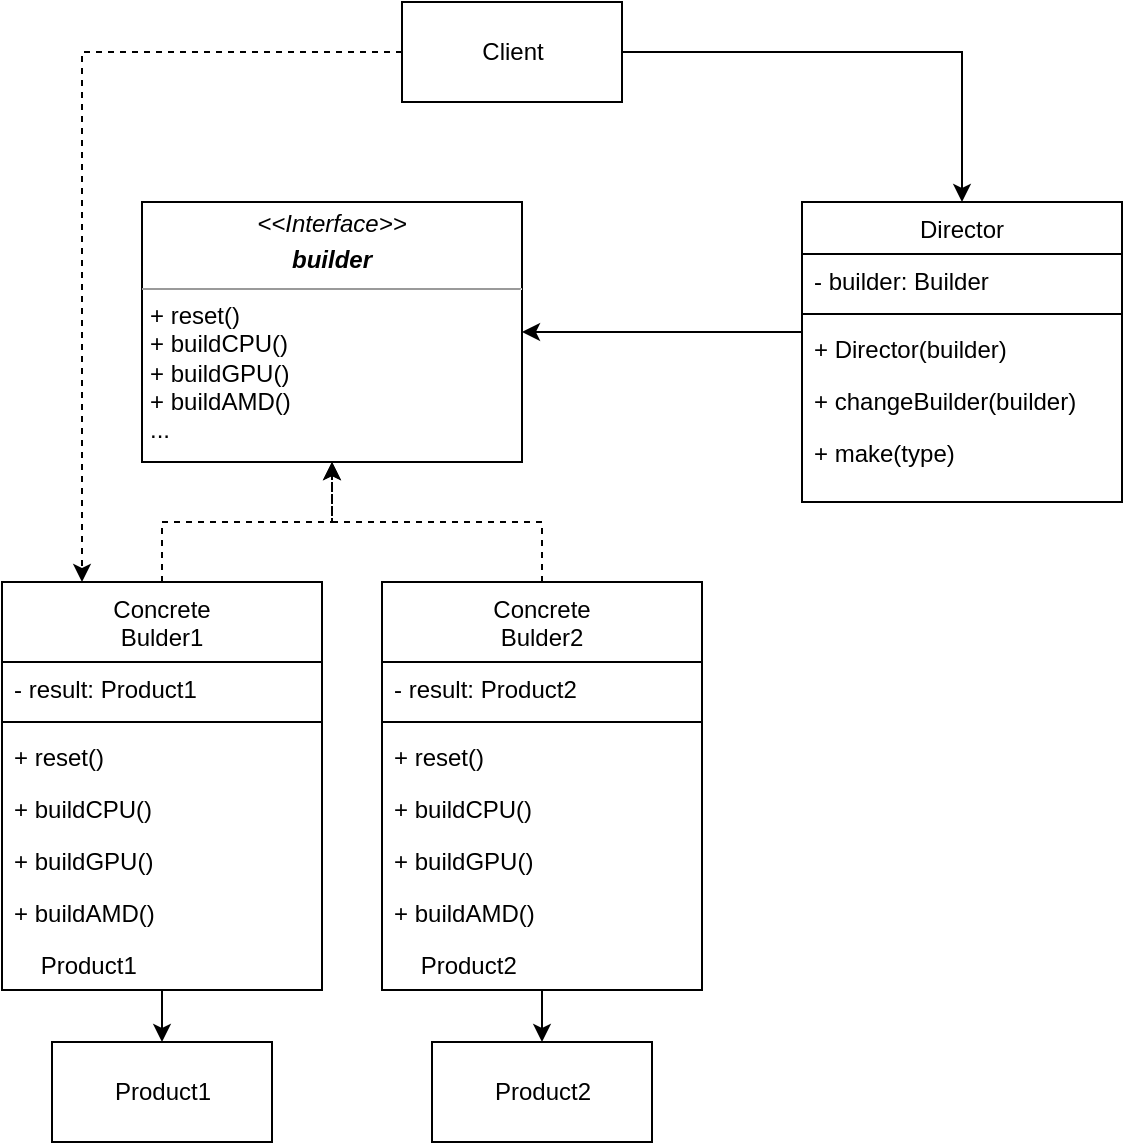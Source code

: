 <mxfile version="20.6.0" type="device"><diagram id="C5RBs43oDa-KdzZeNtuy" name="Page-1"><mxGraphModel dx="666" dy="569" grid="1" gridSize="10" guides="1" tooltips="1" connect="1" arrows="1" fold="1" page="1" pageScale="1" pageWidth="827" pageHeight="1169" math="0" shadow="0"><root><mxCell id="WIyWlLk6GJQsqaUBKTNV-0"/><mxCell id="WIyWlLk6GJQsqaUBKTNV-1" parent="WIyWlLk6GJQsqaUBKTNV-0"/><mxCell id="BwJT-u3WlMoLHSf2csW9-8" style="edgeStyle=orthogonalEdgeStyle;rounded=0;orthogonalLoop=1;jettySize=auto;html=1;entryX=0.5;entryY=0;entryDx=0;entryDy=0;" edge="1" parent="WIyWlLk6GJQsqaUBKTNV-1" source="zkfFHV4jXpPFQw0GAbJ--6" target="BwJT-u3WlMoLHSf2csW9-7"><mxGeometry relative="1" as="geometry"/></mxCell><mxCell id="BwJT-u3WlMoLHSf2csW9-19" style="edgeStyle=orthogonalEdgeStyle;rounded=0;orthogonalLoop=1;jettySize=auto;html=1;entryX=0.5;entryY=1;entryDx=0;entryDy=0;dashed=1;" edge="1" parent="WIyWlLk6GJQsqaUBKTNV-1" source="zkfFHV4jXpPFQw0GAbJ--6" target="BwJT-u3WlMoLHSf2csW9-2"><mxGeometry relative="1" as="geometry"/></mxCell><mxCell id="zkfFHV4jXpPFQw0GAbJ--6" value="Concrete&#10;Bulder1" style="swimlane;fontStyle=0;align=center;verticalAlign=top;childLayout=stackLayout;horizontal=1;startSize=40;horizontalStack=0;resizeParent=1;resizeLast=0;collapsible=1;marginBottom=0;rounded=0;shadow=0;strokeWidth=1;" parent="WIyWlLk6GJQsqaUBKTNV-1" vertex="1"><mxGeometry x="120" y="320" width="160" height="204" as="geometry"><mxRectangle x="130" y="380" width="160" height="26" as="alternateBounds"/></mxGeometry></mxCell><mxCell id="zkfFHV4jXpPFQw0GAbJ--7" value="- result: Product1" style="text;align=left;verticalAlign=top;spacingLeft=4;spacingRight=4;overflow=hidden;rotatable=0;points=[[0,0.5],[1,0.5]];portConstraint=eastwest;" parent="zkfFHV4jXpPFQw0GAbJ--6" vertex="1"><mxGeometry y="40" width="160" height="26" as="geometry"/></mxCell><mxCell id="zkfFHV4jXpPFQw0GAbJ--9" value="" style="line;html=1;strokeWidth=1;align=left;verticalAlign=middle;spacingTop=-1;spacingLeft=3;spacingRight=3;rotatable=0;labelPosition=right;points=[];portConstraint=eastwest;" parent="zkfFHV4jXpPFQw0GAbJ--6" vertex="1"><mxGeometry y="66" width="160" height="8" as="geometry"/></mxCell><mxCell id="zkfFHV4jXpPFQw0GAbJ--10" value="+ reset()" style="text;align=left;verticalAlign=top;spacingLeft=4;spacingRight=4;overflow=hidden;rotatable=0;points=[[0,0.5],[1,0.5]];portConstraint=eastwest;fontStyle=0" parent="zkfFHV4jXpPFQw0GAbJ--6" vertex="1"><mxGeometry y="74" width="160" height="26" as="geometry"/></mxCell><mxCell id="zkfFHV4jXpPFQw0GAbJ--11" value="+ buildCPU()" style="text;align=left;verticalAlign=top;spacingLeft=4;spacingRight=4;overflow=hidden;rotatable=0;points=[[0,0.5],[1,0.5]];portConstraint=eastwest;" parent="zkfFHV4jXpPFQw0GAbJ--6" vertex="1"><mxGeometry y="100" width="160" height="26" as="geometry"/></mxCell><mxCell id="BwJT-u3WlMoLHSf2csW9-4" value="+ buildGPU()" style="text;align=left;verticalAlign=top;spacingLeft=4;spacingRight=4;overflow=hidden;rotatable=0;points=[[0,0.5],[1,0.5]];portConstraint=eastwest;" vertex="1" parent="zkfFHV4jXpPFQw0GAbJ--6"><mxGeometry y="126" width="160" height="26" as="geometry"/></mxCell><mxCell id="BwJT-u3WlMoLHSf2csW9-5" value="+ buildAMD()" style="text;align=left;verticalAlign=top;spacingLeft=4;spacingRight=4;overflow=hidden;rotatable=0;points=[[0,0.5],[1,0.5]];portConstraint=eastwest;" vertex="1" parent="zkfFHV4jXpPFQw0GAbJ--6"><mxGeometry y="152" width="160" height="26" as="geometry"/></mxCell><mxCell id="BwJT-u3WlMoLHSf2csW9-6" value="    Product1" style="text;align=left;verticalAlign=top;spacingLeft=4;spacingRight=4;overflow=hidden;rotatable=0;points=[[0,0.5],[1,0.5]];portConstraint=eastwest;" vertex="1" parent="zkfFHV4jXpPFQw0GAbJ--6"><mxGeometry y="178" width="160" height="26" as="geometry"/></mxCell><mxCell id="zkfFHV4jXpPFQw0GAbJ--17" value="Director" style="swimlane;fontStyle=0;align=center;verticalAlign=top;childLayout=stackLayout;horizontal=1;startSize=26;horizontalStack=0;resizeParent=1;resizeLast=0;collapsible=1;marginBottom=0;rounded=0;shadow=0;strokeWidth=1;" parent="WIyWlLk6GJQsqaUBKTNV-1" vertex="1"><mxGeometry x="520" y="130" width="160" height="150" as="geometry"><mxRectangle x="550" y="140" width="160" height="26" as="alternateBounds"/></mxGeometry></mxCell><mxCell id="zkfFHV4jXpPFQw0GAbJ--18" value="- builder: Builder" style="text;align=left;verticalAlign=top;spacingLeft=4;spacingRight=4;overflow=hidden;rotatable=0;points=[[0,0.5],[1,0.5]];portConstraint=eastwest;" parent="zkfFHV4jXpPFQw0GAbJ--17" vertex="1"><mxGeometry y="26" width="160" height="26" as="geometry"/></mxCell><mxCell id="zkfFHV4jXpPFQw0GAbJ--23" value="" style="line;html=1;strokeWidth=1;align=left;verticalAlign=middle;spacingTop=-1;spacingLeft=3;spacingRight=3;rotatable=0;labelPosition=right;points=[];portConstraint=eastwest;" parent="zkfFHV4jXpPFQw0GAbJ--17" vertex="1"><mxGeometry y="52" width="160" height="8" as="geometry"/></mxCell><mxCell id="zkfFHV4jXpPFQw0GAbJ--24" value="+ Director(builder)" style="text;align=left;verticalAlign=top;spacingLeft=4;spacingRight=4;overflow=hidden;rotatable=0;points=[[0,0.5],[1,0.5]];portConstraint=eastwest;" parent="zkfFHV4jXpPFQw0GAbJ--17" vertex="1"><mxGeometry y="60" width="160" height="26" as="geometry"/></mxCell><mxCell id="zkfFHV4jXpPFQw0GAbJ--25" value="+ changeBuilder(builder)" style="text;align=left;verticalAlign=top;spacingLeft=4;spacingRight=4;overflow=hidden;rotatable=0;points=[[0,0.5],[1,0.5]];portConstraint=eastwest;" parent="zkfFHV4jXpPFQw0GAbJ--17" vertex="1"><mxGeometry y="86" width="160" height="26" as="geometry"/></mxCell><mxCell id="BwJT-u3WlMoLHSf2csW9-0" value="+ make(type)" style="text;align=left;verticalAlign=top;spacingLeft=4;spacingRight=4;overflow=hidden;rotatable=0;points=[[0,0.5],[1,0.5]];portConstraint=eastwest;" vertex="1" parent="zkfFHV4jXpPFQw0GAbJ--17"><mxGeometry y="112" width="160" height="26" as="geometry"/></mxCell><mxCell id="BwJT-u3WlMoLHSf2csW9-2" value="&lt;p style=&quot;margin:0px;margin-top:4px;text-align:center;&quot;&gt;&lt;i&gt;&amp;lt;&amp;lt;Interface&amp;gt;&amp;gt;&lt;/i&gt;&lt;/p&gt;&lt;p style=&quot;margin:0px;margin-top:4px;text-align:center;&quot;&gt;&lt;i&gt;&lt;b&gt;builder&lt;/b&gt;&lt;/i&gt;&lt;/p&gt;&lt;hr size=&quot;1&quot;&gt;&lt;p style=&quot;margin:0px;margin-left:4px;&quot;&gt;+ reset()&lt;/p&gt;&lt;p style=&quot;margin:0px;margin-left:4px;&quot;&gt;+ buildCPU()&lt;/p&gt;&lt;p style=&quot;margin:0px;margin-left:4px;&quot;&gt;+ buildGPU()&lt;br&gt;&lt;/p&gt;&lt;p style=&quot;margin:0px;margin-left:4px;&quot;&gt;+ buildAMD()&lt;br&gt;&lt;/p&gt;&lt;p style=&quot;margin:0px;margin-left:4px;&quot;&gt;...&lt;/p&gt;" style="verticalAlign=top;align=left;overflow=fill;fontSize=12;fontFamily=Helvetica;html=1;" vertex="1" parent="WIyWlLk6GJQsqaUBKTNV-1"><mxGeometry x="190" y="130" width="190" height="130" as="geometry"/></mxCell><mxCell id="BwJT-u3WlMoLHSf2csW9-3" style="edgeStyle=orthogonalEdgeStyle;rounded=0;orthogonalLoop=1;jettySize=auto;html=1;entryX=1;entryY=0.5;entryDx=0;entryDy=0;" edge="1" parent="WIyWlLk6GJQsqaUBKTNV-1" source="zkfFHV4jXpPFQw0GAbJ--24" target="BwJT-u3WlMoLHSf2csW9-2"><mxGeometry relative="1" as="geometry"><Array as="points"><mxPoint x="480" y="195"/><mxPoint x="480" y="195"/></Array></mxGeometry></mxCell><mxCell id="BwJT-u3WlMoLHSf2csW9-7" value="Product1" style="html=1;" vertex="1" parent="WIyWlLk6GJQsqaUBKTNV-1"><mxGeometry x="145" y="550" width="110" height="50" as="geometry"/></mxCell><mxCell id="BwJT-u3WlMoLHSf2csW9-9" style="edgeStyle=orthogonalEdgeStyle;rounded=0;orthogonalLoop=1;jettySize=auto;html=1;entryX=0.5;entryY=0;entryDx=0;entryDy=0;" edge="1" parent="WIyWlLk6GJQsqaUBKTNV-1" source="BwJT-u3WlMoLHSf2csW9-10" target="BwJT-u3WlMoLHSf2csW9-18"><mxGeometry relative="1" as="geometry"/></mxCell><mxCell id="BwJT-u3WlMoLHSf2csW9-20" style="edgeStyle=orthogonalEdgeStyle;rounded=0;orthogonalLoop=1;jettySize=auto;html=1;dashed=1;" edge="1" parent="WIyWlLk6GJQsqaUBKTNV-1" source="BwJT-u3WlMoLHSf2csW9-10" target="BwJT-u3WlMoLHSf2csW9-2"><mxGeometry relative="1" as="geometry"/></mxCell><mxCell id="BwJT-u3WlMoLHSf2csW9-10" value="Concrete&#10;Bulder2" style="swimlane;fontStyle=0;align=center;verticalAlign=top;childLayout=stackLayout;horizontal=1;startSize=40;horizontalStack=0;resizeParent=1;resizeLast=0;collapsible=1;marginBottom=0;rounded=0;shadow=0;strokeWidth=1;" vertex="1" parent="WIyWlLk6GJQsqaUBKTNV-1"><mxGeometry x="310" y="320" width="160" height="204" as="geometry"><mxRectangle x="130" y="380" width="160" height="26" as="alternateBounds"/></mxGeometry></mxCell><mxCell id="BwJT-u3WlMoLHSf2csW9-11" value="- result: Product2" style="text;align=left;verticalAlign=top;spacingLeft=4;spacingRight=4;overflow=hidden;rotatable=0;points=[[0,0.5],[1,0.5]];portConstraint=eastwest;" vertex="1" parent="BwJT-u3WlMoLHSf2csW9-10"><mxGeometry y="40" width="160" height="26" as="geometry"/></mxCell><mxCell id="BwJT-u3WlMoLHSf2csW9-12" value="" style="line;html=1;strokeWidth=1;align=left;verticalAlign=middle;spacingTop=-1;spacingLeft=3;spacingRight=3;rotatable=0;labelPosition=right;points=[];portConstraint=eastwest;" vertex="1" parent="BwJT-u3WlMoLHSf2csW9-10"><mxGeometry y="66" width="160" height="8" as="geometry"/></mxCell><mxCell id="BwJT-u3WlMoLHSf2csW9-13" value="+ reset()" style="text;align=left;verticalAlign=top;spacingLeft=4;spacingRight=4;overflow=hidden;rotatable=0;points=[[0,0.5],[1,0.5]];portConstraint=eastwest;fontStyle=0" vertex="1" parent="BwJT-u3WlMoLHSf2csW9-10"><mxGeometry y="74" width="160" height="26" as="geometry"/></mxCell><mxCell id="BwJT-u3WlMoLHSf2csW9-14" value="+ buildCPU()" style="text;align=left;verticalAlign=top;spacingLeft=4;spacingRight=4;overflow=hidden;rotatable=0;points=[[0,0.5],[1,0.5]];portConstraint=eastwest;" vertex="1" parent="BwJT-u3WlMoLHSf2csW9-10"><mxGeometry y="100" width="160" height="26" as="geometry"/></mxCell><mxCell id="BwJT-u3WlMoLHSf2csW9-15" value="+ buildGPU()" style="text;align=left;verticalAlign=top;spacingLeft=4;spacingRight=4;overflow=hidden;rotatable=0;points=[[0,0.5],[1,0.5]];portConstraint=eastwest;" vertex="1" parent="BwJT-u3WlMoLHSf2csW9-10"><mxGeometry y="126" width="160" height="26" as="geometry"/></mxCell><mxCell id="BwJT-u3WlMoLHSf2csW9-16" value="+ buildAMD()" style="text;align=left;verticalAlign=top;spacingLeft=4;spacingRight=4;overflow=hidden;rotatable=0;points=[[0,0.5],[1,0.5]];portConstraint=eastwest;" vertex="1" parent="BwJT-u3WlMoLHSf2csW9-10"><mxGeometry y="152" width="160" height="26" as="geometry"/></mxCell><mxCell id="BwJT-u3WlMoLHSf2csW9-17" value="    Product2" style="text;align=left;verticalAlign=top;spacingLeft=4;spacingRight=4;overflow=hidden;rotatable=0;points=[[0,0.5],[1,0.5]];portConstraint=eastwest;" vertex="1" parent="BwJT-u3WlMoLHSf2csW9-10"><mxGeometry y="178" width="160" height="26" as="geometry"/></mxCell><mxCell id="BwJT-u3WlMoLHSf2csW9-18" value="Product2" style="html=1;" vertex="1" parent="WIyWlLk6GJQsqaUBKTNV-1"><mxGeometry x="335" y="550" width="110" height="50" as="geometry"/></mxCell><mxCell id="BwJT-u3WlMoLHSf2csW9-22" style="edgeStyle=orthogonalEdgeStyle;rounded=0;orthogonalLoop=1;jettySize=auto;html=1;entryX=0.5;entryY=0;entryDx=0;entryDy=0;" edge="1" parent="WIyWlLk6GJQsqaUBKTNV-1" source="BwJT-u3WlMoLHSf2csW9-21" target="zkfFHV4jXpPFQw0GAbJ--17"><mxGeometry relative="1" as="geometry"/></mxCell><mxCell id="BwJT-u3WlMoLHSf2csW9-23" style="edgeStyle=orthogonalEdgeStyle;rounded=0;orthogonalLoop=1;jettySize=auto;html=1;entryX=0.25;entryY=0;entryDx=0;entryDy=0;dashed=1;" edge="1" parent="WIyWlLk6GJQsqaUBKTNV-1" source="BwJT-u3WlMoLHSf2csW9-21" target="zkfFHV4jXpPFQw0GAbJ--6"><mxGeometry relative="1" as="geometry"/></mxCell><mxCell id="BwJT-u3WlMoLHSf2csW9-21" value="Client" style="html=1;" vertex="1" parent="WIyWlLk6GJQsqaUBKTNV-1"><mxGeometry x="320" y="30" width="110" height="50" as="geometry"/></mxCell></root></mxGraphModel></diagram></mxfile>